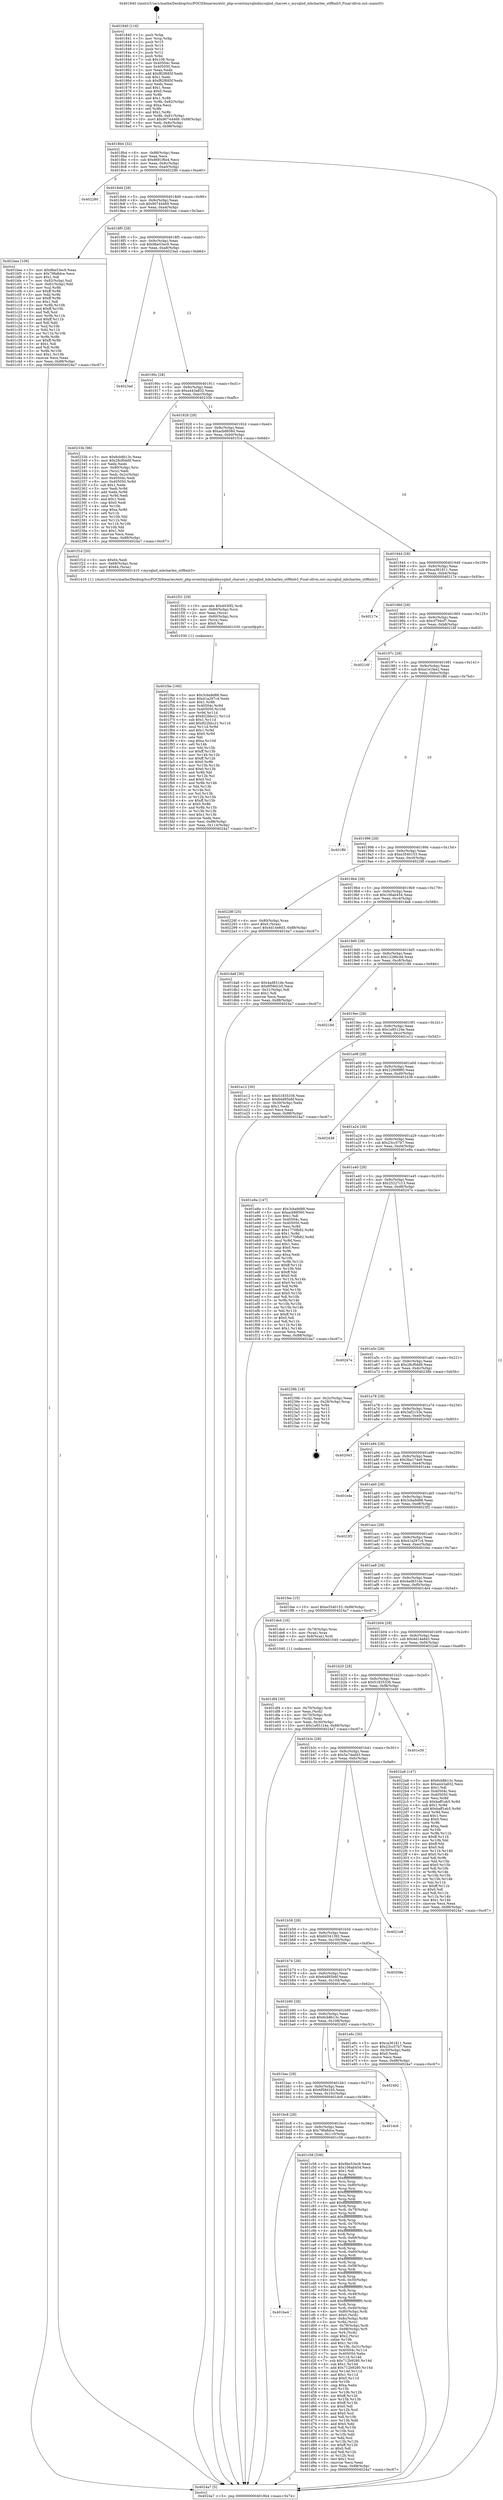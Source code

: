 digraph "0x401840" {
  label = "0x401840 (/mnt/c/Users/mathe/Desktop/tcc/POCII/binaries/extr_php-srcextmysqlndmysqlnd_charset.c_mysqlnd_mbcharlen_utf8mb3_Final-ollvm.out::main(0))"
  labelloc = "t"
  node[shape=record]

  Entry [label="",width=0.3,height=0.3,shape=circle,fillcolor=black,style=filled]
  "0x4018b4" [label="{
     0x4018b4 [32]\l
     | [instrs]\l
     &nbsp;&nbsp;0x4018b4 \<+6\>: mov -0x88(%rbp),%eax\l
     &nbsp;&nbsp;0x4018ba \<+2\>: mov %eax,%ecx\l
     &nbsp;&nbsp;0x4018bc \<+6\>: sub $0x8681f6e4,%ecx\l
     &nbsp;&nbsp;0x4018c2 \<+6\>: mov %eax,-0x9c(%rbp)\l
     &nbsp;&nbsp;0x4018c8 \<+6\>: mov %ecx,-0xa0(%rbp)\l
     &nbsp;&nbsp;0x4018ce \<+6\>: je 0000000000402280 \<main+0xa40\>\l
  }"]
  "0x402280" [label="{
     0x402280\l
  }", style=dashed]
  "0x4018d4" [label="{
     0x4018d4 [28]\l
     | [instrs]\l
     &nbsp;&nbsp;0x4018d4 \<+5\>: jmp 00000000004018d9 \<main+0x99\>\l
     &nbsp;&nbsp;0x4018d9 \<+6\>: mov -0x9c(%rbp),%eax\l
     &nbsp;&nbsp;0x4018df \<+5\>: sub $0x90744469,%eax\l
     &nbsp;&nbsp;0x4018e4 \<+6\>: mov %eax,-0xa4(%rbp)\l
     &nbsp;&nbsp;0x4018ea \<+6\>: je 0000000000401bee \<main+0x3ae\>\l
  }"]
  Exit [label="",width=0.3,height=0.3,shape=circle,fillcolor=black,style=filled,peripheries=2]
  "0x401bee" [label="{
     0x401bee [106]\l
     | [instrs]\l
     &nbsp;&nbsp;0x401bee \<+5\>: mov $0x9be53ec9,%eax\l
     &nbsp;&nbsp;0x401bf3 \<+5\>: mov $0x79fa8dce,%ecx\l
     &nbsp;&nbsp;0x401bf8 \<+2\>: mov $0x1,%dl\l
     &nbsp;&nbsp;0x401bfa \<+7\>: mov -0x82(%rbp),%sil\l
     &nbsp;&nbsp;0x401c01 \<+7\>: mov -0x81(%rbp),%dil\l
     &nbsp;&nbsp;0x401c08 \<+3\>: mov %sil,%r8b\l
     &nbsp;&nbsp;0x401c0b \<+4\>: xor $0xff,%r8b\l
     &nbsp;&nbsp;0x401c0f \<+3\>: mov %dil,%r9b\l
     &nbsp;&nbsp;0x401c12 \<+4\>: xor $0xff,%r9b\l
     &nbsp;&nbsp;0x401c16 \<+3\>: xor $0x1,%dl\l
     &nbsp;&nbsp;0x401c19 \<+3\>: mov %r8b,%r10b\l
     &nbsp;&nbsp;0x401c1c \<+4\>: and $0xff,%r10b\l
     &nbsp;&nbsp;0x401c20 \<+3\>: and %dl,%sil\l
     &nbsp;&nbsp;0x401c23 \<+3\>: mov %r9b,%r11b\l
     &nbsp;&nbsp;0x401c26 \<+4\>: and $0xff,%r11b\l
     &nbsp;&nbsp;0x401c2a \<+3\>: and %dl,%dil\l
     &nbsp;&nbsp;0x401c2d \<+3\>: or %sil,%r10b\l
     &nbsp;&nbsp;0x401c30 \<+3\>: or %dil,%r11b\l
     &nbsp;&nbsp;0x401c33 \<+3\>: xor %r11b,%r10b\l
     &nbsp;&nbsp;0x401c36 \<+3\>: or %r9b,%r8b\l
     &nbsp;&nbsp;0x401c39 \<+4\>: xor $0xff,%r8b\l
     &nbsp;&nbsp;0x401c3d \<+3\>: or $0x1,%dl\l
     &nbsp;&nbsp;0x401c40 \<+3\>: and %dl,%r8b\l
     &nbsp;&nbsp;0x401c43 \<+3\>: or %r8b,%r10b\l
     &nbsp;&nbsp;0x401c46 \<+4\>: test $0x1,%r10b\l
     &nbsp;&nbsp;0x401c4a \<+3\>: cmovne %ecx,%eax\l
     &nbsp;&nbsp;0x401c4d \<+6\>: mov %eax,-0x88(%rbp)\l
     &nbsp;&nbsp;0x401c53 \<+5\>: jmp 00000000004024a7 \<main+0xc67\>\l
  }"]
  "0x4018f0" [label="{
     0x4018f0 [28]\l
     | [instrs]\l
     &nbsp;&nbsp;0x4018f0 \<+5\>: jmp 00000000004018f5 \<main+0xb5\>\l
     &nbsp;&nbsp;0x4018f5 \<+6\>: mov -0x9c(%rbp),%eax\l
     &nbsp;&nbsp;0x4018fb \<+5\>: sub $0x9be53ec9,%eax\l
     &nbsp;&nbsp;0x401900 \<+6\>: mov %eax,-0xa8(%rbp)\l
     &nbsp;&nbsp;0x401906 \<+6\>: je 00000000004023ad \<main+0xb6d\>\l
  }"]
  "0x4024a7" [label="{
     0x4024a7 [5]\l
     | [instrs]\l
     &nbsp;&nbsp;0x4024a7 \<+5\>: jmp 00000000004018b4 \<main+0x74\>\l
  }"]
  "0x401840" [label="{
     0x401840 [116]\l
     | [instrs]\l
     &nbsp;&nbsp;0x401840 \<+1\>: push %rbp\l
     &nbsp;&nbsp;0x401841 \<+3\>: mov %rsp,%rbp\l
     &nbsp;&nbsp;0x401844 \<+2\>: push %r15\l
     &nbsp;&nbsp;0x401846 \<+2\>: push %r14\l
     &nbsp;&nbsp;0x401848 \<+2\>: push %r13\l
     &nbsp;&nbsp;0x40184a \<+2\>: push %r12\l
     &nbsp;&nbsp;0x40184c \<+1\>: push %rbx\l
     &nbsp;&nbsp;0x40184d \<+7\>: sub $0x108,%rsp\l
     &nbsp;&nbsp;0x401854 \<+7\>: mov 0x40504c,%eax\l
     &nbsp;&nbsp;0x40185b \<+7\>: mov 0x405050,%ecx\l
     &nbsp;&nbsp;0x401862 \<+2\>: mov %eax,%edx\l
     &nbsp;&nbsp;0x401864 \<+6\>: add $0xf82f685f,%edx\l
     &nbsp;&nbsp;0x40186a \<+3\>: sub $0x1,%edx\l
     &nbsp;&nbsp;0x40186d \<+6\>: sub $0xf82f685f,%edx\l
     &nbsp;&nbsp;0x401873 \<+3\>: imul %edx,%eax\l
     &nbsp;&nbsp;0x401876 \<+3\>: and $0x1,%eax\l
     &nbsp;&nbsp;0x401879 \<+3\>: cmp $0x0,%eax\l
     &nbsp;&nbsp;0x40187c \<+4\>: sete %r8b\l
     &nbsp;&nbsp;0x401880 \<+4\>: and $0x1,%r8b\l
     &nbsp;&nbsp;0x401884 \<+7\>: mov %r8b,-0x82(%rbp)\l
     &nbsp;&nbsp;0x40188b \<+3\>: cmp $0xa,%ecx\l
     &nbsp;&nbsp;0x40188e \<+4\>: setl %r8b\l
     &nbsp;&nbsp;0x401892 \<+4\>: and $0x1,%r8b\l
     &nbsp;&nbsp;0x401896 \<+7\>: mov %r8b,-0x81(%rbp)\l
     &nbsp;&nbsp;0x40189d \<+10\>: movl $0x90744469,-0x88(%rbp)\l
     &nbsp;&nbsp;0x4018a7 \<+6\>: mov %edi,-0x8c(%rbp)\l
     &nbsp;&nbsp;0x4018ad \<+7\>: mov %rsi,-0x98(%rbp)\l
  }"]
  "0x401f4e" [label="{
     0x401f4e [160]\l
     | [instrs]\l
     &nbsp;&nbsp;0x401f4e \<+5\>: mov $0x3cba9d88,%esi\l
     &nbsp;&nbsp;0x401f53 \<+5\>: mov $0x41a297c4,%edx\l
     &nbsp;&nbsp;0x401f58 \<+3\>: mov $0x1,%r8b\l
     &nbsp;&nbsp;0x401f5b \<+8\>: mov 0x40504c,%r9d\l
     &nbsp;&nbsp;0x401f63 \<+8\>: mov 0x405050,%r10d\l
     &nbsp;&nbsp;0x401f6b \<+3\>: mov %r9d,%r11d\l
     &nbsp;&nbsp;0x401f6e \<+7\>: sub $0x822bbc21,%r11d\l
     &nbsp;&nbsp;0x401f75 \<+4\>: sub $0x1,%r11d\l
     &nbsp;&nbsp;0x401f79 \<+7\>: add $0x822bbc21,%r11d\l
     &nbsp;&nbsp;0x401f80 \<+4\>: imul %r11d,%r9d\l
     &nbsp;&nbsp;0x401f84 \<+4\>: and $0x1,%r9d\l
     &nbsp;&nbsp;0x401f88 \<+4\>: cmp $0x0,%r9d\l
     &nbsp;&nbsp;0x401f8c \<+3\>: sete %bl\l
     &nbsp;&nbsp;0x401f8f \<+4\>: cmp $0xa,%r10d\l
     &nbsp;&nbsp;0x401f93 \<+4\>: setl %r14b\l
     &nbsp;&nbsp;0x401f97 \<+3\>: mov %bl,%r15b\l
     &nbsp;&nbsp;0x401f9a \<+4\>: xor $0xff,%r15b\l
     &nbsp;&nbsp;0x401f9e \<+3\>: mov %r14b,%r12b\l
     &nbsp;&nbsp;0x401fa1 \<+4\>: xor $0xff,%r12b\l
     &nbsp;&nbsp;0x401fa5 \<+4\>: xor $0x0,%r8b\l
     &nbsp;&nbsp;0x401fa9 \<+3\>: mov %r15b,%r13b\l
     &nbsp;&nbsp;0x401fac \<+4\>: and $0x0,%r13b\l
     &nbsp;&nbsp;0x401fb0 \<+3\>: and %r8b,%bl\l
     &nbsp;&nbsp;0x401fb3 \<+3\>: mov %r12b,%cl\l
     &nbsp;&nbsp;0x401fb6 \<+3\>: and $0x0,%cl\l
     &nbsp;&nbsp;0x401fb9 \<+3\>: and %r8b,%r14b\l
     &nbsp;&nbsp;0x401fbc \<+3\>: or %bl,%r13b\l
     &nbsp;&nbsp;0x401fbf \<+3\>: or %r14b,%cl\l
     &nbsp;&nbsp;0x401fc2 \<+3\>: xor %cl,%r13b\l
     &nbsp;&nbsp;0x401fc5 \<+3\>: or %r12b,%r15b\l
     &nbsp;&nbsp;0x401fc8 \<+4\>: xor $0xff,%r15b\l
     &nbsp;&nbsp;0x401fcc \<+4\>: or $0x0,%r8b\l
     &nbsp;&nbsp;0x401fd0 \<+3\>: and %r8b,%r15b\l
     &nbsp;&nbsp;0x401fd3 \<+3\>: or %r15b,%r13b\l
     &nbsp;&nbsp;0x401fd6 \<+4\>: test $0x1,%r13b\l
     &nbsp;&nbsp;0x401fda \<+3\>: cmovne %edx,%esi\l
     &nbsp;&nbsp;0x401fdd \<+6\>: mov %esi,-0x88(%rbp)\l
     &nbsp;&nbsp;0x401fe3 \<+6\>: mov %eax,-0x114(%rbp)\l
     &nbsp;&nbsp;0x401fe9 \<+5\>: jmp 00000000004024a7 \<main+0xc67\>\l
  }"]
  "0x4023ad" [label="{
     0x4023ad\l
  }", style=dashed]
  "0x40190c" [label="{
     0x40190c [28]\l
     | [instrs]\l
     &nbsp;&nbsp;0x40190c \<+5\>: jmp 0000000000401911 \<main+0xd1\>\l
     &nbsp;&nbsp;0x401911 \<+6\>: mov -0x9c(%rbp),%eax\l
     &nbsp;&nbsp;0x401917 \<+5\>: sub $0xa443a832,%eax\l
     &nbsp;&nbsp;0x40191c \<+6\>: mov %eax,-0xac(%rbp)\l
     &nbsp;&nbsp;0x401922 \<+6\>: je 000000000040233b \<main+0xafb\>\l
  }"]
  "0x401f31" [label="{
     0x401f31 [29]\l
     | [instrs]\l
     &nbsp;&nbsp;0x401f31 \<+10\>: movabs $0x4030f2,%rdi\l
     &nbsp;&nbsp;0x401f3b \<+4\>: mov -0x60(%rbp),%rcx\l
     &nbsp;&nbsp;0x401f3f \<+2\>: mov %eax,(%rcx)\l
     &nbsp;&nbsp;0x401f41 \<+4\>: mov -0x60(%rbp),%rcx\l
     &nbsp;&nbsp;0x401f45 \<+2\>: mov (%rcx),%esi\l
     &nbsp;&nbsp;0x401f47 \<+2\>: mov $0x0,%al\l
     &nbsp;&nbsp;0x401f49 \<+5\>: call 0000000000401030 \<printf@plt\>\l
     | [calls]\l
     &nbsp;&nbsp;0x401030 \{1\} (unknown)\l
  }"]
  "0x40233b" [label="{
     0x40233b [96]\l
     | [instrs]\l
     &nbsp;&nbsp;0x40233b \<+5\>: mov $0x6cb8b13c,%eax\l
     &nbsp;&nbsp;0x402340 \<+5\>: mov $0x28cf0dd9,%ecx\l
     &nbsp;&nbsp;0x402345 \<+2\>: xor %edx,%edx\l
     &nbsp;&nbsp;0x402347 \<+4\>: mov -0x80(%rbp),%rsi\l
     &nbsp;&nbsp;0x40234b \<+2\>: mov (%rsi),%edi\l
     &nbsp;&nbsp;0x40234d \<+3\>: mov %edi,-0x2c(%rbp)\l
     &nbsp;&nbsp;0x402350 \<+7\>: mov 0x40504c,%edi\l
     &nbsp;&nbsp;0x402357 \<+8\>: mov 0x405050,%r8d\l
     &nbsp;&nbsp;0x40235f \<+3\>: sub $0x1,%edx\l
     &nbsp;&nbsp;0x402362 \<+3\>: mov %edi,%r9d\l
     &nbsp;&nbsp;0x402365 \<+3\>: add %edx,%r9d\l
     &nbsp;&nbsp;0x402368 \<+4\>: imul %r9d,%edi\l
     &nbsp;&nbsp;0x40236c \<+3\>: and $0x1,%edi\l
     &nbsp;&nbsp;0x40236f \<+3\>: cmp $0x0,%edi\l
     &nbsp;&nbsp;0x402372 \<+4\>: sete %r10b\l
     &nbsp;&nbsp;0x402376 \<+4\>: cmp $0xa,%r8d\l
     &nbsp;&nbsp;0x40237a \<+4\>: setl %r11b\l
     &nbsp;&nbsp;0x40237e \<+3\>: mov %r10b,%bl\l
     &nbsp;&nbsp;0x402381 \<+3\>: and %r11b,%bl\l
     &nbsp;&nbsp;0x402384 \<+3\>: xor %r11b,%r10b\l
     &nbsp;&nbsp;0x402387 \<+3\>: or %r10b,%bl\l
     &nbsp;&nbsp;0x40238a \<+3\>: test $0x1,%bl\l
     &nbsp;&nbsp;0x40238d \<+3\>: cmovne %ecx,%eax\l
     &nbsp;&nbsp;0x402390 \<+6\>: mov %eax,-0x88(%rbp)\l
     &nbsp;&nbsp;0x402396 \<+5\>: jmp 00000000004024a7 \<main+0xc67\>\l
  }"]
  "0x401928" [label="{
     0x401928 [28]\l
     | [instrs]\l
     &nbsp;&nbsp;0x401928 \<+5\>: jmp 000000000040192d \<main+0xed\>\l
     &nbsp;&nbsp;0x40192d \<+6\>: mov -0x9c(%rbp),%eax\l
     &nbsp;&nbsp;0x401933 \<+5\>: sub $0xacb88560,%eax\l
     &nbsp;&nbsp;0x401938 \<+6\>: mov %eax,-0xb0(%rbp)\l
     &nbsp;&nbsp;0x40193e \<+6\>: je 0000000000401f1d \<main+0x6dd\>\l
  }"]
  "0x401df4" [label="{
     0x401df4 [30]\l
     | [instrs]\l
     &nbsp;&nbsp;0x401df4 \<+4\>: mov -0x70(%rbp),%rdi\l
     &nbsp;&nbsp;0x401df8 \<+2\>: mov %eax,(%rdi)\l
     &nbsp;&nbsp;0x401dfa \<+4\>: mov -0x70(%rbp),%rdi\l
     &nbsp;&nbsp;0x401dfe \<+2\>: mov (%rdi),%eax\l
     &nbsp;&nbsp;0x401e00 \<+3\>: mov %eax,-0x30(%rbp)\l
     &nbsp;&nbsp;0x401e03 \<+10\>: movl $0x1e85124e,-0x88(%rbp)\l
     &nbsp;&nbsp;0x401e0d \<+5\>: jmp 00000000004024a7 \<main+0xc67\>\l
  }"]
  "0x401f1d" [label="{
     0x401f1d [20]\l
     | [instrs]\l
     &nbsp;&nbsp;0x401f1d \<+5\>: mov $0x64,%edi\l
     &nbsp;&nbsp;0x401f22 \<+4\>: mov -0x68(%rbp),%rax\l
     &nbsp;&nbsp;0x401f26 \<+6\>: movl $0x64,(%rax)\l
     &nbsp;&nbsp;0x401f2c \<+5\>: call 0000000000401410 \<mysqlnd_mbcharlen_utf8mb3\>\l
     | [calls]\l
     &nbsp;&nbsp;0x401410 \{1\} (/mnt/c/Users/mathe/Desktop/tcc/POCII/binaries/extr_php-srcextmysqlndmysqlnd_charset.c_mysqlnd_mbcharlen_utf8mb3_Final-ollvm.out::mysqlnd_mbcharlen_utf8mb3)\l
  }"]
  "0x401944" [label="{
     0x401944 [28]\l
     | [instrs]\l
     &nbsp;&nbsp;0x401944 \<+5\>: jmp 0000000000401949 \<main+0x109\>\l
     &nbsp;&nbsp;0x401949 \<+6\>: mov -0x9c(%rbp),%eax\l
     &nbsp;&nbsp;0x40194f \<+5\>: sub $0xca361811,%eax\l
     &nbsp;&nbsp;0x401954 \<+6\>: mov %eax,-0xb4(%rbp)\l
     &nbsp;&nbsp;0x40195a \<+6\>: je 000000000040217e \<main+0x93e\>\l
  }"]
  "0x401be4" [label="{
     0x401be4\l
  }", style=dashed]
  "0x40217e" [label="{
     0x40217e\l
  }", style=dashed]
  "0x401960" [label="{
     0x401960 [28]\l
     | [instrs]\l
     &nbsp;&nbsp;0x401960 \<+5\>: jmp 0000000000401965 \<main+0x125\>\l
     &nbsp;&nbsp;0x401965 \<+6\>: mov -0x9c(%rbp),%eax\l
     &nbsp;&nbsp;0x40196b \<+5\>: sub $0xcf794cf7,%eax\l
     &nbsp;&nbsp;0x401970 \<+6\>: mov %eax,-0xb8(%rbp)\l
     &nbsp;&nbsp;0x401976 \<+6\>: je 000000000040216f \<main+0x92f\>\l
  }"]
  "0x401c58" [label="{
     0x401c58 [336]\l
     | [instrs]\l
     &nbsp;&nbsp;0x401c58 \<+5\>: mov $0x9be53ec9,%eax\l
     &nbsp;&nbsp;0x401c5d \<+5\>: mov $0x106ab454,%ecx\l
     &nbsp;&nbsp;0x401c62 \<+2\>: mov $0x1,%dl\l
     &nbsp;&nbsp;0x401c64 \<+3\>: mov %rsp,%rsi\l
     &nbsp;&nbsp;0x401c67 \<+4\>: add $0xfffffffffffffff0,%rsi\l
     &nbsp;&nbsp;0x401c6b \<+3\>: mov %rsi,%rsp\l
     &nbsp;&nbsp;0x401c6e \<+4\>: mov %rsi,-0x80(%rbp)\l
     &nbsp;&nbsp;0x401c72 \<+3\>: mov %rsp,%rsi\l
     &nbsp;&nbsp;0x401c75 \<+4\>: add $0xfffffffffffffff0,%rsi\l
     &nbsp;&nbsp;0x401c79 \<+3\>: mov %rsi,%rsp\l
     &nbsp;&nbsp;0x401c7c \<+3\>: mov %rsp,%rdi\l
     &nbsp;&nbsp;0x401c7f \<+4\>: add $0xfffffffffffffff0,%rdi\l
     &nbsp;&nbsp;0x401c83 \<+3\>: mov %rdi,%rsp\l
     &nbsp;&nbsp;0x401c86 \<+4\>: mov %rdi,-0x78(%rbp)\l
     &nbsp;&nbsp;0x401c8a \<+3\>: mov %rsp,%rdi\l
     &nbsp;&nbsp;0x401c8d \<+4\>: add $0xfffffffffffffff0,%rdi\l
     &nbsp;&nbsp;0x401c91 \<+3\>: mov %rdi,%rsp\l
     &nbsp;&nbsp;0x401c94 \<+4\>: mov %rdi,-0x70(%rbp)\l
     &nbsp;&nbsp;0x401c98 \<+3\>: mov %rsp,%rdi\l
     &nbsp;&nbsp;0x401c9b \<+4\>: add $0xfffffffffffffff0,%rdi\l
     &nbsp;&nbsp;0x401c9f \<+3\>: mov %rdi,%rsp\l
     &nbsp;&nbsp;0x401ca2 \<+4\>: mov %rdi,-0x68(%rbp)\l
     &nbsp;&nbsp;0x401ca6 \<+3\>: mov %rsp,%rdi\l
     &nbsp;&nbsp;0x401ca9 \<+4\>: add $0xfffffffffffffff0,%rdi\l
     &nbsp;&nbsp;0x401cad \<+3\>: mov %rdi,%rsp\l
     &nbsp;&nbsp;0x401cb0 \<+4\>: mov %rdi,-0x60(%rbp)\l
     &nbsp;&nbsp;0x401cb4 \<+3\>: mov %rsp,%rdi\l
     &nbsp;&nbsp;0x401cb7 \<+4\>: add $0xfffffffffffffff0,%rdi\l
     &nbsp;&nbsp;0x401cbb \<+3\>: mov %rdi,%rsp\l
     &nbsp;&nbsp;0x401cbe \<+4\>: mov %rdi,-0x58(%rbp)\l
     &nbsp;&nbsp;0x401cc2 \<+3\>: mov %rsp,%rdi\l
     &nbsp;&nbsp;0x401cc5 \<+4\>: add $0xfffffffffffffff0,%rdi\l
     &nbsp;&nbsp;0x401cc9 \<+3\>: mov %rdi,%rsp\l
     &nbsp;&nbsp;0x401ccc \<+4\>: mov %rdi,-0x50(%rbp)\l
     &nbsp;&nbsp;0x401cd0 \<+3\>: mov %rsp,%rdi\l
     &nbsp;&nbsp;0x401cd3 \<+4\>: add $0xfffffffffffffff0,%rdi\l
     &nbsp;&nbsp;0x401cd7 \<+3\>: mov %rdi,%rsp\l
     &nbsp;&nbsp;0x401cda \<+4\>: mov %rdi,-0x48(%rbp)\l
     &nbsp;&nbsp;0x401cde \<+3\>: mov %rsp,%rdi\l
     &nbsp;&nbsp;0x401ce1 \<+4\>: add $0xfffffffffffffff0,%rdi\l
     &nbsp;&nbsp;0x401ce5 \<+3\>: mov %rdi,%rsp\l
     &nbsp;&nbsp;0x401ce8 \<+4\>: mov %rdi,-0x40(%rbp)\l
     &nbsp;&nbsp;0x401cec \<+4\>: mov -0x80(%rbp),%rdi\l
     &nbsp;&nbsp;0x401cf0 \<+6\>: movl $0x0,(%rdi)\l
     &nbsp;&nbsp;0x401cf6 \<+7\>: mov -0x8c(%rbp),%r8d\l
     &nbsp;&nbsp;0x401cfd \<+3\>: mov %r8d,(%rsi)\l
     &nbsp;&nbsp;0x401d00 \<+4\>: mov -0x78(%rbp),%rdi\l
     &nbsp;&nbsp;0x401d04 \<+7\>: mov -0x98(%rbp),%r9\l
     &nbsp;&nbsp;0x401d0b \<+3\>: mov %r9,(%rdi)\l
     &nbsp;&nbsp;0x401d0e \<+3\>: cmpl $0x2,(%rsi)\l
     &nbsp;&nbsp;0x401d11 \<+4\>: setne %r10b\l
     &nbsp;&nbsp;0x401d15 \<+4\>: and $0x1,%r10b\l
     &nbsp;&nbsp;0x401d19 \<+4\>: mov %r10b,-0x31(%rbp)\l
     &nbsp;&nbsp;0x401d1d \<+8\>: mov 0x40504c,%r11d\l
     &nbsp;&nbsp;0x401d25 \<+7\>: mov 0x405050,%ebx\l
     &nbsp;&nbsp;0x401d2c \<+3\>: mov %r11d,%r14d\l
     &nbsp;&nbsp;0x401d2f \<+7\>: sub $0x712b9280,%r14d\l
     &nbsp;&nbsp;0x401d36 \<+4\>: sub $0x1,%r14d\l
     &nbsp;&nbsp;0x401d3a \<+7\>: add $0x712b9280,%r14d\l
     &nbsp;&nbsp;0x401d41 \<+4\>: imul %r14d,%r11d\l
     &nbsp;&nbsp;0x401d45 \<+4\>: and $0x1,%r11d\l
     &nbsp;&nbsp;0x401d49 \<+4\>: cmp $0x0,%r11d\l
     &nbsp;&nbsp;0x401d4d \<+4\>: sete %r10b\l
     &nbsp;&nbsp;0x401d51 \<+3\>: cmp $0xa,%ebx\l
     &nbsp;&nbsp;0x401d54 \<+4\>: setl %r15b\l
     &nbsp;&nbsp;0x401d58 \<+3\>: mov %r10b,%r12b\l
     &nbsp;&nbsp;0x401d5b \<+4\>: xor $0xff,%r12b\l
     &nbsp;&nbsp;0x401d5f \<+3\>: mov %r15b,%r13b\l
     &nbsp;&nbsp;0x401d62 \<+4\>: xor $0xff,%r13b\l
     &nbsp;&nbsp;0x401d66 \<+3\>: xor $0x0,%dl\l
     &nbsp;&nbsp;0x401d69 \<+3\>: mov %r12b,%sil\l
     &nbsp;&nbsp;0x401d6c \<+4\>: and $0x0,%sil\l
     &nbsp;&nbsp;0x401d70 \<+3\>: and %dl,%r10b\l
     &nbsp;&nbsp;0x401d73 \<+3\>: mov %r13b,%dil\l
     &nbsp;&nbsp;0x401d76 \<+4\>: and $0x0,%dil\l
     &nbsp;&nbsp;0x401d7a \<+3\>: and %dl,%r15b\l
     &nbsp;&nbsp;0x401d7d \<+3\>: or %r10b,%sil\l
     &nbsp;&nbsp;0x401d80 \<+3\>: or %r15b,%dil\l
     &nbsp;&nbsp;0x401d83 \<+3\>: xor %dil,%sil\l
     &nbsp;&nbsp;0x401d86 \<+3\>: or %r13b,%r12b\l
     &nbsp;&nbsp;0x401d89 \<+4\>: xor $0xff,%r12b\l
     &nbsp;&nbsp;0x401d8d \<+3\>: or $0x0,%dl\l
     &nbsp;&nbsp;0x401d90 \<+3\>: and %dl,%r12b\l
     &nbsp;&nbsp;0x401d93 \<+3\>: or %r12b,%sil\l
     &nbsp;&nbsp;0x401d96 \<+4\>: test $0x1,%sil\l
     &nbsp;&nbsp;0x401d9a \<+3\>: cmovne %ecx,%eax\l
     &nbsp;&nbsp;0x401d9d \<+6\>: mov %eax,-0x88(%rbp)\l
     &nbsp;&nbsp;0x401da3 \<+5\>: jmp 00000000004024a7 \<main+0xc67\>\l
  }"]
  "0x40216f" [label="{
     0x40216f\l
  }", style=dashed]
  "0x40197c" [label="{
     0x40197c [28]\l
     | [instrs]\l
     &nbsp;&nbsp;0x40197c \<+5\>: jmp 0000000000401981 \<main+0x141\>\l
     &nbsp;&nbsp;0x401981 \<+6\>: mov -0x9c(%rbp),%eax\l
     &nbsp;&nbsp;0x401987 \<+5\>: sub $0xe1e1fee2,%eax\l
     &nbsp;&nbsp;0x40198c \<+6\>: mov %eax,-0xbc(%rbp)\l
     &nbsp;&nbsp;0x401992 \<+6\>: je 0000000000401ffd \<main+0x7bd\>\l
  }"]
  "0x401bc8" [label="{
     0x401bc8 [28]\l
     | [instrs]\l
     &nbsp;&nbsp;0x401bc8 \<+5\>: jmp 0000000000401bcd \<main+0x38d\>\l
     &nbsp;&nbsp;0x401bcd \<+6\>: mov -0x9c(%rbp),%eax\l
     &nbsp;&nbsp;0x401bd3 \<+5\>: sub $0x79fa8dce,%eax\l
     &nbsp;&nbsp;0x401bd8 \<+6\>: mov %eax,-0x110(%rbp)\l
     &nbsp;&nbsp;0x401bde \<+6\>: je 0000000000401c58 \<main+0x418\>\l
  }"]
  "0x401ffd" [label="{
     0x401ffd\l
  }", style=dashed]
  "0x401998" [label="{
     0x401998 [28]\l
     | [instrs]\l
     &nbsp;&nbsp;0x401998 \<+5\>: jmp 000000000040199d \<main+0x15d\>\l
     &nbsp;&nbsp;0x40199d \<+6\>: mov -0x9c(%rbp),%eax\l
     &nbsp;&nbsp;0x4019a3 \<+5\>: sub $0xe3540153,%eax\l
     &nbsp;&nbsp;0x4019a8 \<+6\>: mov %eax,-0xc0(%rbp)\l
     &nbsp;&nbsp;0x4019ae \<+6\>: je 000000000040228f \<main+0xa4f\>\l
  }"]
  "0x401dc6" [label="{
     0x401dc6\l
  }", style=dashed]
  "0x40228f" [label="{
     0x40228f [25]\l
     | [instrs]\l
     &nbsp;&nbsp;0x40228f \<+4\>: mov -0x80(%rbp),%rax\l
     &nbsp;&nbsp;0x402293 \<+6\>: movl $0x0,(%rax)\l
     &nbsp;&nbsp;0x402299 \<+10\>: movl $0x4d14e8d3,-0x88(%rbp)\l
     &nbsp;&nbsp;0x4022a3 \<+5\>: jmp 00000000004024a7 \<main+0xc67\>\l
  }"]
  "0x4019b4" [label="{
     0x4019b4 [28]\l
     | [instrs]\l
     &nbsp;&nbsp;0x4019b4 \<+5\>: jmp 00000000004019b9 \<main+0x179\>\l
     &nbsp;&nbsp;0x4019b9 \<+6\>: mov -0x9c(%rbp),%eax\l
     &nbsp;&nbsp;0x4019bf \<+5\>: sub $0x106ab454,%eax\l
     &nbsp;&nbsp;0x4019c4 \<+6\>: mov %eax,-0xc4(%rbp)\l
     &nbsp;&nbsp;0x4019ca \<+6\>: je 0000000000401da8 \<main+0x568\>\l
  }"]
  "0x401bac" [label="{
     0x401bac [28]\l
     | [instrs]\l
     &nbsp;&nbsp;0x401bac \<+5\>: jmp 0000000000401bb1 \<main+0x371\>\l
     &nbsp;&nbsp;0x401bb1 \<+6\>: mov -0x9c(%rbp),%eax\l
     &nbsp;&nbsp;0x401bb7 \<+5\>: sub $0x6f58d1b5,%eax\l
     &nbsp;&nbsp;0x401bbc \<+6\>: mov %eax,-0x10c(%rbp)\l
     &nbsp;&nbsp;0x401bc2 \<+6\>: je 0000000000401dc6 \<main+0x586\>\l
  }"]
  "0x401da8" [label="{
     0x401da8 [30]\l
     | [instrs]\l
     &nbsp;&nbsp;0x401da8 \<+5\>: mov $0x4ad831de,%eax\l
     &nbsp;&nbsp;0x401dad \<+5\>: mov $0x6f58d1b5,%ecx\l
     &nbsp;&nbsp;0x401db2 \<+3\>: mov -0x31(%rbp),%dl\l
     &nbsp;&nbsp;0x401db5 \<+3\>: test $0x1,%dl\l
     &nbsp;&nbsp;0x401db8 \<+3\>: cmovne %ecx,%eax\l
     &nbsp;&nbsp;0x401dbb \<+6\>: mov %eax,-0x88(%rbp)\l
     &nbsp;&nbsp;0x401dc1 \<+5\>: jmp 00000000004024a7 \<main+0xc67\>\l
  }"]
  "0x4019d0" [label="{
     0x4019d0 [28]\l
     | [instrs]\l
     &nbsp;&nbsp;0x4019d0 \<+5\>: jmp 00000000004019d5 \<main+0x195\>\l
     &nbsp;&nbsp;0x4019d5 \<+6\>: mov -0x9c(%rbp),%eax\l
     &nbsp;&nbsp;0x4019db \<+5\>: sub $0x12296cd4,%eax\l
     &nbsp;&nbsp;0x4019e0 \<+6\>: mov %eax,-0xc8(%rbp)\l
     &nbsp;&nbsp;0x4019e6 \<+6\>: je 000000000040218d \<main+0x94d\>\l
  }"]
  "0x402492" [label="{
     0x402492\l
  }", style=dashed]
  "0x40218d" [label="{
     0x40218d\l
  }", style=dashed]
  "0x4019ec" [label="{
     0x4019ec [28]\l
     | [instrs]\l
     &nbsp;&nbsp;0x4019ec \<+5\>: jmp 00000000004019f1 \<main+0x1b1\>\l
     &nbsp;&nbsp;0x4019f1 \<+6\>: mov -0x9c(%rbp),%eax\l
     &nbsp;&nbsp;0x4019f7 \<+5\>: sub $0x1e85124e,%eax\l
     &nbsp;&nbsp;0x4019fc \<+6\>: mov %eax,-0xcc(%rbp)\l
     &nbsp;&nbsp;0x401a02 \<+6\>: je 0000000000401e12 \<main+0x5d2\>\l
  }"]
  "0x401b90" [label="{
     0x401b90 [28]\l
     | [instrs]\l
     &nbsp;&nbsp;0x401b90 \<+5\>: jmp 0000000000401b95 \<main+0x355\>\l
     &nbsp;&nbsp;0x401b95 \<+6\>: mov -0x9c(%rbp),%eax\l
     &nbsp;&nbsp;0x401b9b \<+5\>: sub $0x6cb8b13c,%eax\l
     &nbsp;&nbsp;0x401ba0 \<+6\>: mov %eax,-0x108(%rbp)\l
     &nbsp;&nbsp;0x401ba6 \<+6\>: je 0000000000402492 \<main+0xc52\>\l
  }"]
  "0x401e12" [label="{
     0x401e12 [30]\l
     | [instrs]\l
     &nbsp;&nbsp;0x401e12 \<+5\>: mov $0x51835336,%eax\l
     &nbsp;&nbsp;0x401e17 \<+5\>: mov $0x64d95b6f,%ecx\l
     &nbsp;&nbsp;0x401e1c \<+3\>: mov -0x30(%rbp),%edx\l
     &nbsp;&nbsp;0x401e1f \<+3\>: cmp $0x1,%edx\l
     &nbsp;&nbsp;0x401e22 \<+3\>: cmovl %ecx,%eax\l
     &nbsp;&nbsp;0x401e25 \<+6\>: mov %eax,-0x88(%rbp)\l
     &nbsp;&nbsp;0x401e2b \<+5\>: jmp 00000000004024a7 \<main+0xc67\>\l
  }"]
  "0x401a08" [label="{
     0x401a08 [28]\l
     | [instrs]\l
     &nbsp;&nbsp;0x401a08 \<+5\>: jmp 0000000000401a0d \<main+0x1cd\>\l
     &nbsp;&nbsp;0x401a0d \<+6\>: mov -0x9c(%rbp),%eax\l
     &nbsp;&nbsp;0x401a13 \<+5\>: sub $0x2290f980,%eax\l
     &nbsp;&nbsp;0x401a18 \<+6\>: mov %eax,-0xd0(%rbp)\l
     &nbsp;&nbsp;0x401a1e \<+6\>: je 0000000000402438 \<main+0xbf8\>\l
  }"]
  "0x401e6c" [label="{
     0x401e6c [30]\l
     | [instrs]\l
     &nbsp;&nbsp;0x401e6c \<+5\>: mov $0xca361811,%eax\l
     &nbsp;&nbsp;0x401e71 \<+5\>: mov $0x23cc57b7,%ecx\l
     &nbsp;&nbsp;0x401e76 \<+3\>: mov -0x30(%rbp),%edx\l
     &nbsp;&nbsp;0x401e79 \<+3\>: cmp $0x0,%edx\l
     &nbsp;&nbsp;0x401e7c \<+3\>: cmove %ecx,%eax\l
     &nbsp;&nbsp;0x401e7f \<+6\>: mov %eax,-0x88(%rbp)\l
     &nbsp;&nbsp;0x401e85 \<+5\>: jmp 00000000004024a7 \<main+0xc67\>\l
  }"]
  "0x402438" [label="{
     0x402438\l
  }", style=dashed]
  "0x401a24" [label="{
     0x401a24 [28]\l
     | [instrs]\l
     &nbsp;&nbsp;0x401a24 \<+5\>: jmp 0000000000401a29 \<main+0x1e9\>\l
     &nbsp;&nbsp;0x401a29 \<+6\>: mov -0x9c(%rbp),%eax\l
     &nbsp;&nbsp;0x401a2f \<+5\>: sub $0x23cc57b7,%eax\l
     &nbsp;&nbsp;0x401a34 \<+6\>: mov %eax,-0xd4(%rbp)\l
     &nbsp;&nbsp;0x401a3a \<+6\>: je 0000000000401e8a \<main+0x64a\>\l
  }"]
  "0x401b74" [label="{
     0x401b74 [28]\l
     | [instrs]\l
     &nbsp;&nbsp;0x401b74 \<+5\>: jmp 0000000000401b79 \<main+0x339\>\l
     &nbsp;&nbsp;0x401b79 \<+6\>: mov -0x9c(%rbp),%eax\l
     &nbsp;&nbsp;0x401b7f \<+5\>: sub $0x64d95b6f,%eax\l
     &nbsp;&nbsp;0x401b84 \<+6\>: mov %eax,-0x104(%rbp)\l
     &nbsp;&nbsp;0x401b8a \<+6\>: je 0000000000401e6c \<main+0x62c\>\l
  }"]
  "0x401e8a" [label="{
     0x401e8a [147]\l
     | [instrs]\l
     &nbsp;&nbsp;0x401e8a \<+5\>: mov $0x3cba9d88,%eax\l
     &nbsp;&nbsp;0x401e8f \<+5\>: mov $0xacb88560,%ecx\l
     &nbsp;&nbsp;0x401e94 \<+2\>: mov $0x1,%dl\l
     &nbsp;&nbsp;0x401e96 \<+7\>: mov 0x40504c,%esi\l
     &nbsp;&nbsp;0x401e9d \<+7\>: mov 0x405050,%edi\l
     &nbsp;&nbsp;0x401ea4 \<+3\>: mov %esi,%r8d\l
     &nbsp;&nbsp;0x401ea7 \<+7\>: sub $0x1770fb82,%r8d\l
     &nbsp;&nbsp;0x401eae \<+4\>: sub $0x1,%r8d\l
     &nbsp;&nbsp;0x401eb2 \<+7\>: add $0x1770fb82,%r8d\l
     &nbsp;&nbsp;0x401eb9 \<+4\>: imul %r8d,%esi\l
     &nbsp;&nbsp;0x401ebd \<+3\>: and $0x1,%esi\l
     &nbsp;&nbsp;0x401ec0 \<+3\>: cmp $0x0,%esi\l
     &nbsp;&nbsp;0x401ec3 \<+4\>: sete %r9b\l
     &nbsp;&nbsp;0x401ec7 \<+3\>: cmp $0xa,%edi\l
     &nbsp;&nbsp;0x401eca \<+4\>: setl %r10b\l
     &nbsp;&nbsp;0x401ece \<+3\>: mov %r9b,%r11b\l
     &nbsp;&nbsp;0x401ed1 \<+4\>: xor $0xff,%r11b\l
     &nbsp;&nbsp;0x401ed5 \<+3\>: mov %r10b,%bl\l
     &nbsp;&nbsp;0x401ed8 \<+3\>: xor $0xff,%bl\l
     &nbsp;&nbsp;0x401edb \<+3\>: xor $0x0,%dl\l
     &nbsp;&nbsp;0x401ede \<+3\>: mov %r11b,%r14b\l
     &nbsp;&nbsp;0x401ee1 \<+4\>: and $0x0,%r14b\l
     &nbsp;&nbsp;0x401ee5 \<+3\>: and %dl,%r9b\l
     &nbsp;&nbsp;0x401ee8 \<+3\>: mov %bl,%r15b\l
     &nbsp;&nbsp;0x401eeb \<+4\>: and $0x0,%r15b\l
     &nbsp;&nbsp;0x401eef \<+3\>: and %dl,%r10b\l
     &nbsp;&nbsp;0x401ef2 \<+3\>: or %r9b,%r14b\l
     &nbsp;&nbsp;0x401ef5 \<+3\>: or %r10b,%r15b\l
     &nbsp;&nbsp;0x401ef8 \<+3\>: xor %r15b,%r14b\l
     &nbsp;&nbsp;0x401efb \<+3\>: or %bl,%r11b\l
     &nbsp;&nbsp;0x401efe \<+4\>: xor $0xff,%r11b\l
     &nbsp;&nbsp;0x401f02 \<+3\>: or $0x0,%dl\l
     &nbsp;&nbsp;0x401f05 \<+3\>: and %dl,%r11b\l
     &nbsp;&nbsp;0x401f08 \<+3\>: or %r11b,%r14b\l
     &nbsp;&nbsp;0x401f0b \<+4\>: test $0x1,%r14b\l
     &nbsp;&nbsp;0x401f0f \<+3\>: cmovne %ecx,%eax\l
     &nbsp;&nbsp;0x401f12 \<+6\>: mov %eax,-0x88(%rbp)\l
     &nbsp;&nbsp;0x401f18 \<+5\>: jmp 00000000004024a7 \<main+0xc67\>\l
  }"]
  "0x401a40" [label="{
     0x401a40 [28]\l
     | [instrs]\l
     &nbsp;&nbsp;0x401a40 \<+5\>: jmp 0000000000401a45 \<main+0x205\>\l
     &nbsp;&nbsp;0x401a45 \<+6\>: mov -0x9c(%rbp),%eax\l
     &nbsp;&nbsp;0x401a4b \<+5\>: sub $0x25227c13,%eax\l
     &nbsp;&nbsp;0x401a50 \<+6\>: mov %eax,-0xd8(%rbp)\l
     &nbsp;&nbsp;0x401a56 \<+6\>: je 000000000040247e \<main+0xc3e\>\l
  }"]
  "0x40209e" [label="{
     0x40209e\l
  }", style=dashed]
  "0x40247e" [label="{
     0x40247e\l
  }", style=dashed]
  "0x401a5c" [label="{
     0x401a5c [28]\l
     | [instrs]\l
     &nbsp;&nbsp;0x401a5c \<+5\>: jmp 0000000000401a61 \<main+0x221\>\l
     &nbsp;&nbsp;0x401a61 \<+6\>: mov -0x9c(%rbp),%eax\l
     &nbsp;&nbsp;0x401a67 \<+5\>: sub $0x28cf0dd9,%eax\l
     &nbsp;&nbsp;0x401a6c \<+6\>: mov %eax,-0xdc(%rbp)\l
     &nbsp;&nbsp;0x401a72 \<+6\>: je 000000000040239b \<main+0xb5b\>\l
  }"]
  "0x401b58" [label="{
     0x401b58 [28]\l
     | [instrs]\l
     &nbsp;&nbsp;0x401b58 \<+5\>: jmp 0000000000401b5d \<main+0x31d\>\l
     &nbsp;&nbsp;0x401b5d \<+6\>: mov -0x9c(%rbp),%eax\l
     &nbsp;&nbsp;0x401b63 \<+5\>: sub $0x60341392,%eax\l
     &nbsp;&nbsp;0x401b68 \<+6\>: mov %eax,-0x100(%rbp)\l
     &nbsp;&nbsp;0x401b6e \<+6\>: je 000000000040209e \<main+0x85e\>\l
  }"]
  "0x40239b" [label="{
     0x40239b [18]\l
     | [instrs]\l
     &nbsp;&nbsp;0x40239b \<+3\>: mov -0x2c(%rbp),%eax\l
     &nbsp;&nbsp;0x40239e \<+4\>: lea -0x28(%rbp),%rsp\l
     &nbsp;&nbsp;0x4023a2 \<+1\>: pop %rbx\l
     &nbsp;&nbsp;0x4023a3 \<+2\>: pop %r12\l
     &nbsp;&nbsp;0x4023a5 \<+2\>: pop %r13\l
     &nbsp;&nbsp;0x4023a7 \<+2\>: pop %r14\l
     &nbsp;&nbsp;0x4023a9 \<+2\>: pop %r15\l
     &nbsp;&nbsp;0x4023ab \<+1\>: pop %rbp\l
     &nbsp;&nbsp;0x4023ac \<+1\>: ret\l
  }"]
  "0x401a78" [label="{
     0x401a78 [28]\l
     | [instrs]\l
     &nbsp;&nbsp;0x401a78 \<+5\>: jmp 0000000000401a7d \<main+0x23d\>\l
     &nbsp;&nbsp;0x401a7d \<+6\>: mov -0x9c(%rbp),%eax\l
     &nbsp;&nbsp;0x401a83 \<+5\>: sub $0x3af2153e,%eax\l
     &nbsp;&nbsp;0x401a88 \<+6\>: mov %eax,-0xe0(%rbp)\l
     &nbsp;&nbsp;0x401a8e \<+6\>: je 0000000000402043 \<main+0x803\>\l
  }"]
  "0x4021e8" [label="{
     0x4021e8\l
  }", style=dashed]
  "0x402043" [label="{
     0x402043\l
  }", style=dashed]
  "0x401a94" [label="{
     0x401a94 [28]\l
     | [instrs]\l
     &nbsp;&nbsp;0x401a94 \<+5\>: jmp 0000000000401a99 \<main+0x259\>\l
     &nbsp;&nbsp;0x401a99 \<+6\>: mov -0x9c(%rbp),%eax\l
     &nbsp;&nbsp;0x401a9f \<+5\>: sub $0x3ba174e9,%eax\l
     &nbsp;&nbsp;0x401aa4 \<+6\>: mov %eax,-0xe4(%rbp)\l
     &nbsp;&nbsp;0x401aaa \<+6\>: je 0000000000401e4e \<main+0x60e\>\l
  }"]
  "0x401b3c" [label="{
     0x401b3c [28]\l
     | [instrs]\l
     &nbsp;&nbsp;0x401b3c \<+5\>: jmp 0000000000401b41 \<main+0x301\>\l
     &nbsp;&nbsp;0x401b41 \<+6\>: mov -0x9c(%rbp),%eax\l
     &nbsp;&nbsp;0x401b47 \<+5\>: sub $0x5a74ad43,%eax\l
     &nbsp;&nbsp;0x401b4c \<+6\>: mov %eax,-0xfc(%rbp)\l
     &nbsp;&nbsp;0x401b52 \<+6\>: je 00000000004021e8 \<main+0x9a8\>\l
  }"]
  "0x401e4e" [label="{
     0x401e4e\l
  }", style=dashed]
  "0x401ab0" [label="{
     0x401ab0 [28]\l
     | [instrs]\l
     &nbsp;&nbsp;0x401ab0 \<+5\>: jmp 0000000000401ab5 \<main+0x275\>\l
     &nbsp;&nbsp;0x401ab5 \<+6\>: mov -0x9c(%rbp),%eax\l
     &nbsp;&nbsp;0x401abb \<+5\>: sub $0x3cba9d88,%eax\l
     &nbsp;&nbsp;0x401ac0 \<+6\>: mov %eax,-0xe8(%rbp)\l
     &nbsp;&nbsp;0x401ac6 \<+6\>: je 00000000004023f2 \<main+0xbb2\>\l
  }"]
  "0x401e30" [label="{
     0x401e30\l
  }", style=dashed]
  "0x4023f2" [label="{
     0x4023f2\l
  }", style=dashed]
  "0x401acc" [label="{
     0x401acc [28]\l
     | [instrs]\l
     &nbsp;&nbsp;0x401acc \<+5\>: jmp 0000000000401ad1 \<main+0x291\>\l
     &nbsp;&nbsp;0x401ad1 \<+6\>: mov -0x9c(%rbp),%eax\l
     &nbsp;&nbsp;0x401ad7 \<+5\>: sub $0x41a297c4,%eax\l
     &nbsp;&nbsp;0x401adc \<+6\>: mov %eax,-0xec(%rbp)\l
     &nbsp;&nbsp;0x401ae2 \<+6\>: je 0000000000401fee \<main+0x7ae\>\l
  }"]
  "0x401b20" [label="{
     0x401b20 [28]\l
     | [instrs]\l
     &nbsp;&nbsp;0x401b20 \<+5\>: jmp 0000000000401b25 \<main+0x2e5\>\l
     &nbsp;&nbsp;0x401b25 \<+6\>: mov -0x9c(%rbp),%eax\l
     &nbsp;&nbsp;0x401b2b \<+5\>: sub $0x51835336,%eax\l
     &nbsp;&nbsp;0x401b30 \<+6\>: mov %eax,-0xf8(%rbp)\l
     &nbsp;&nbsp;0x401b36 \<+6\>: je 0000000000401e30 \<main+0x5f0\>\l
  }"]
  "0x401fee" [label="{
     0x401fee [15]\l
     | [instrs]\l
     &nbsp;&nbsp;0x401fee \<+10\>: movl $0xe3540153,-0x88(%rbp)\l
     &nbsp;&nbsp;0x401ff8 \<+5\>: jmp 00000000004024a7 \<main+0xc67\>\l
  }"]
  "0x401ae8" [label="{
     0x401ae8 [28]\l
     | [instrs]\l
     &nbsp;&nbsp;0x401ae8 \<+5\>: jmp 0000000000401aed \<main+0x2ad\>\l
     &nbsp;&nbsp;0x401aed \<+6\>: mov -0x9c(%rbp),%eax\l
     &nbsp;&nbsp;0x401af3 \<+5\>: sub $0x4ad831de,%eax\l
     &nbsp;&nbsp;0x401af8 \<+6\>: mov %eax,-0xf0(%rbp)\l
     &nbsp;&nbsp;0x401afe \<+6\>: je 0000000000401de4 \<main+0x5a4\>\l
  }"]
  "0x4022a8" [label="{
     0x4022a8 [147]\l
     | [instrs]\l
     &nbsp;&nbsp;0x4022a8 \<+5\>: mov $0x6cb8b13c,%eax\l
     &nbsp;&nbsp;0x4022ad \<+5\>: mov $0xa443a832,%ecx\l
     &nbsp;&nbsp;0x4022b2 \<+2\>: mov $0x1,%dl\l
     &nbsp;&nbsp;0x4022b4 \<+7\>: mov 0x40504c,%esi\l
     &nbsp;&nbsp;0x4022bb \<+7\>: mov 0x405050,%edi\l
     &nbsp;&nbsp;0x4022c2 \<+3\>: mov %esi,%r8d\l
     &nbsp;&nbsp;0x4022c5 \<+7\>: sub $0xbaff1eb5,%r8d\l
     &nbsp;&nbsp;0x4022cc \<+4\>: sub $0x1,%r8d\l
     &nbsp;&nbsp;0x4022d0 \<+7\>: add $0xbaff1eb5,%r8d\l
     &nbsp;&nbsp;0x4022d7 \<+4\>: imul %r8d,%esi\l
     &nbsp;&nbsp;0x4022db \<+3\>: and $0x1,%esi\l
     &nbsp;&nbsp;0x4022de \<+3\>: cmp $0x0,%esi\l
     &nbsp;&nbsp;0x4022e1 \<+4\>: sete %r9b\l
     &nbsp;&nbsp;0x4022e5 \<+3\>: cmp $0xa,%edi\l
     &nbsp;&nbsp;0x4022e8 \<+4\>: setl %r10b\l
     &nbsp;&nbsp;0x4022ec \<+3\>: mov %r9b,%r11b\l
     &nbsp;&nbsp;0x4022ef \<+4\>: xor $0xff,%r11b\l
     &nbsp;&nbsp;0x4022f3 \<+3\>: mov %r10b,%bl\l
     &nbsp;&nbsp;0x4022f6 \<+3\>: xor $0xff,%bl\l
     &nbsp;&nbsp;0x4022f9 \<+3\>: xor $0x0,%dl\l
     &nbsp;&nbsp;0x4022fc \<+3\>: mov %r11b,%r14b\l
     &nbsp;&nbsp;0x4022ff \<+4\>: and $0x0,%r14b\l
     &nbsp;&nbsp;0x402303 \<+3\>: and %dl,%r9b\l
     &nbsp;&nbsp;0x402306 \<+3\>: mov %bl,%r15b\l
     &nbsp;&nbsp;0x402309 \<+4\>: and $0x0,%r15b\l
     &nbsp;&nbsp;0x40230d \<+3\>: and %dl,%r10b\l
     &nbsp;&nbsp;0x402310 \<+3\>: or %r9b,%r14b\l
     &nbsp;&nbsp;0x402313 \<+3\>: or %r10b,%r15b\l
     &nbsp;&nbsp;0x402316 \<+3\>: xor %r15b,%r14b\l
     &nbsp;&nbsp;0x402319 \<+3\>: or %bl,%r11b\l
     &nbsp;&nbsp;0x40231c \<+4\>: xor $0xff,%r11b\l
     &nbsp;&nbsp;0x402320 \<+3\>: or $0x0,%dl\l
     &nbsp;&nbsp;0x402323 \<+3\>: and %dl,%r11b\l
     &nbsp;&nbsp;0x402326 \<+3\>: or %r11b,%r14b\l
     &nbsp;&nbsp;0x402329 \<+4\>: test $0x1,%r14b\l
     &nbsp;&nbsp;0x40232d \<+3\>: cmovne %ecx,%eax\l
     &nbsp;&nbsp;0x402330 \<+6\>: mov %eax,-0x88(%rbp)\l
     &nbsp;&nbsp;0x402336 \<+5\>: jmp 00000000004024a7 \<main+0xc67\>\l
  }"]
  "0x401de4" [label="{
     0x401de4 [16]\l
     | [instrs]\l
     &nbsp;&nbsp;0x401de4 \<+4\>: mov -0x78(%rbp),%rax\l
     &nbsp;&nbsp;0x401de8 \<+3\>: mov (%rax),%rax\l
     &nbsp;&nbsp;0x401deb \<+4\>: mov 0x8(%rax),%rdi\l
     &nbsp;&nbsp;0x401def \<+5\>: call 0000000000401040 \<atoi@plt\>\l
     | [calls]\l
     &nbsp;&nbsp;0x401040 \{1\} (unknown)\l
  }"]
  "0x401b04" [label="{
     0x401b04 [28]\l
     | [instrs]\l
     &nbsp;&nbsp;0x401b04 \<+5\>: jmp 0000000000401b09 \<main+0x2c9\>\l
     &nbsp;&nbsp;0x401b09 \<+6\>: mov -0x9c(%rbp),%eax\l
     &nbsp;&nbsp;0x401b0f \<+5\>: sub $0x4d14e8d3,%eax\l
     &nbsp;&nbsp;0x401b14 \<+6\>: mov %eax,-0xf4(%rbp)\l
     &nbsp;&nbsp;0x401b1a \<+6\>: je 00000000004022a8 \<main+0xa68\>\l
  }"]
  Entry -> "0x401840" [label=" 1"]
  "0x4018b4" -> "0x402280" [label=" 0"]
  "0x4018b4" -> "0x4018d4" [label=" 13"]
  "0x40239b" -> Exit [label=" 1"]
  "0x4018d4" -> "0x401bee" [label=" 1"]
  "0x4018d4" -> "0x4018f0" [label=" 12"]
  "0x401bee" -> "0x4024a7" [label=" 1"]
  "0x401840" -> "0x4018b4" [label=" 1"]
  "0x4024a7" -> "0x4018b4" [label=" 12"]
  "0x40233b" -> "0x4024a7" [label=" 1"]
  "0x4018f0" -> "0x4023ad" [label=" 0"]
  "0x4018f0" -> "0x40190c" [label=" 12"]
  "0x4022a8" -> "0x4024a7" [label=" 1"]
  "0x40190c" -> "0x40233b" [label=" 1"]
  "0x40190c" -> "0x401928" [label=" 11"]
  "0x40228f" -> "0x4024a7" [label=" 1"]
  "0x401928" -> "0x401f1d" [label=" 1"]
  "0x401928" -> "0x401944" [label=" 10"]
  "0x401fee" -> "0x4024a7" [label=" 1"]
  "0x401944" -> "0x40217e" [label=" 0"]
  "0x401944" -> "0x401960" [label=" 10"]
  "0x401f31" -> "0x401f4e" [label=" 1"]
  "0x401960" -> "0x40216f" [label=" 0"]
  "0x401960" -> "0x40197c" [label=" 10"]
  "0x401f1d" -> "0x401f31" [label=" 1"]
  "0x40197c" -> "0x401ffd" [label=" 0"]
  "0x40197c" -> "0x401998" [label=" 10"]
  "0x401e6c" -> "0x4024a7" [label=" 1"]
  "0x401998" -> "0x40228f" [label=" 1"]
  "0x401998" -> "0x4019b4" [label=" 9"]
  "0x401e12" -> "0x4024a7" [label=" 1"]
  "0x4019b4" -> "0x401da8" [label=" 1"]
  "0x4019b4" -> "0x4019d0" [label=" 8"]
  "0x401de4" -> "0x401df4" [label=" 1"]
  "0x4019d0" -> "0x40218d" [label=" 0"]
  "0x4019d0" -> "0x4019ec" [label=" 8"]
  "0x401da8" -> "0x4024a7" [label=" 1"]
  "0x4019ec" -> "0x401e12" [label=" 1"]
  "0x4019ec" -> "0x401a08" [label=" 7"]
  "0x401f4e" -> "0x4024a7" [label=" 1"]
  "0x401a08" -> "0x402438" [label=" 0"]
  "0x401a08" -> "0x401a24" [label=" 7"]
  "0x401bc8" -> "0x401be4" [label=" 0"]
  "0x401a24" -> "0x401e8a" [label=" 1"]
  "0x401a24" -> "0x401a40" [label=" 6"]
  "0x401e8a" -> "0x4024a7" [label=" 1"]
  "0x401a40" -> "0x40247e" [label=" 0"]
  "0x401a40" -> "0x401a5c" [label=" 6"]
  "0x401bac" -> "0x401bc8" [label=" 1"]
  "0x401a5c" -> "0x40239b" [label=" 1"]
  "0x401a5c" -> "0x401a78" [label=" 5"]
  "0x401df4" -> "0x4024a7" [label=" 1"]
  "0x401a78" -> "0x402043" [label=" 0"]
  "0x401a78" -> "0x401a94" [label=" 5"]
  "0x401b90" -> "0x401bac" [label=" 1"]
  "0x401a94" -> "0x401e4e" [label=" 0"]
  "0x401a94" -> "0x401ab0" [label=" 5"]
  "0x401c58" -> "0x4024a7" [label=" 1"]
  "0x401ab0" -> "0x4023f2" [label=" 0"]
  "0x401ab0" -> "0x401acc" [label=" 5"]
  "0x401b74" -> "0x401b90" [label=" 1"]
  "0x401acc" -> "0x401fee" [label=" 1"]
  "0x401acc" -> "0x401ae8" [label=" 4"]
  "0x401bc8" -> "0x401c58" [label=" 1"]
  "0x401ae8" -> "0x401de4" [label=" 1"]
  "0x401ae8" -> "0x401b04" [label=" 3"]
  "0x401b58" -> "0x401b74" [label=" 2"]
  "0x401b04" -> "0x4022a8" [label=" 1"]
  "0x401b04" -> "0x401b20" [label=" 2"]
  "0x401b74" -> "0x401e6c" [label=" 1"]
  "0x401b20" -> "0x401e30" [label=" 0"]
  "0x401b20" -> "0x401b3c" [label=" 2"]
  "0x401b90" -> "0x402492" [label=" 0"]
  "0x401b3c" -> "0x4021e8" [label=" 0"]
  "0x401b3c" -> "0x401b58" [label=" 2"]
  "0x401bac" -> "0x401dc6" [label=" 0"]
  "0x401b58" -> "0x40209e" [label=" 0"]
}

